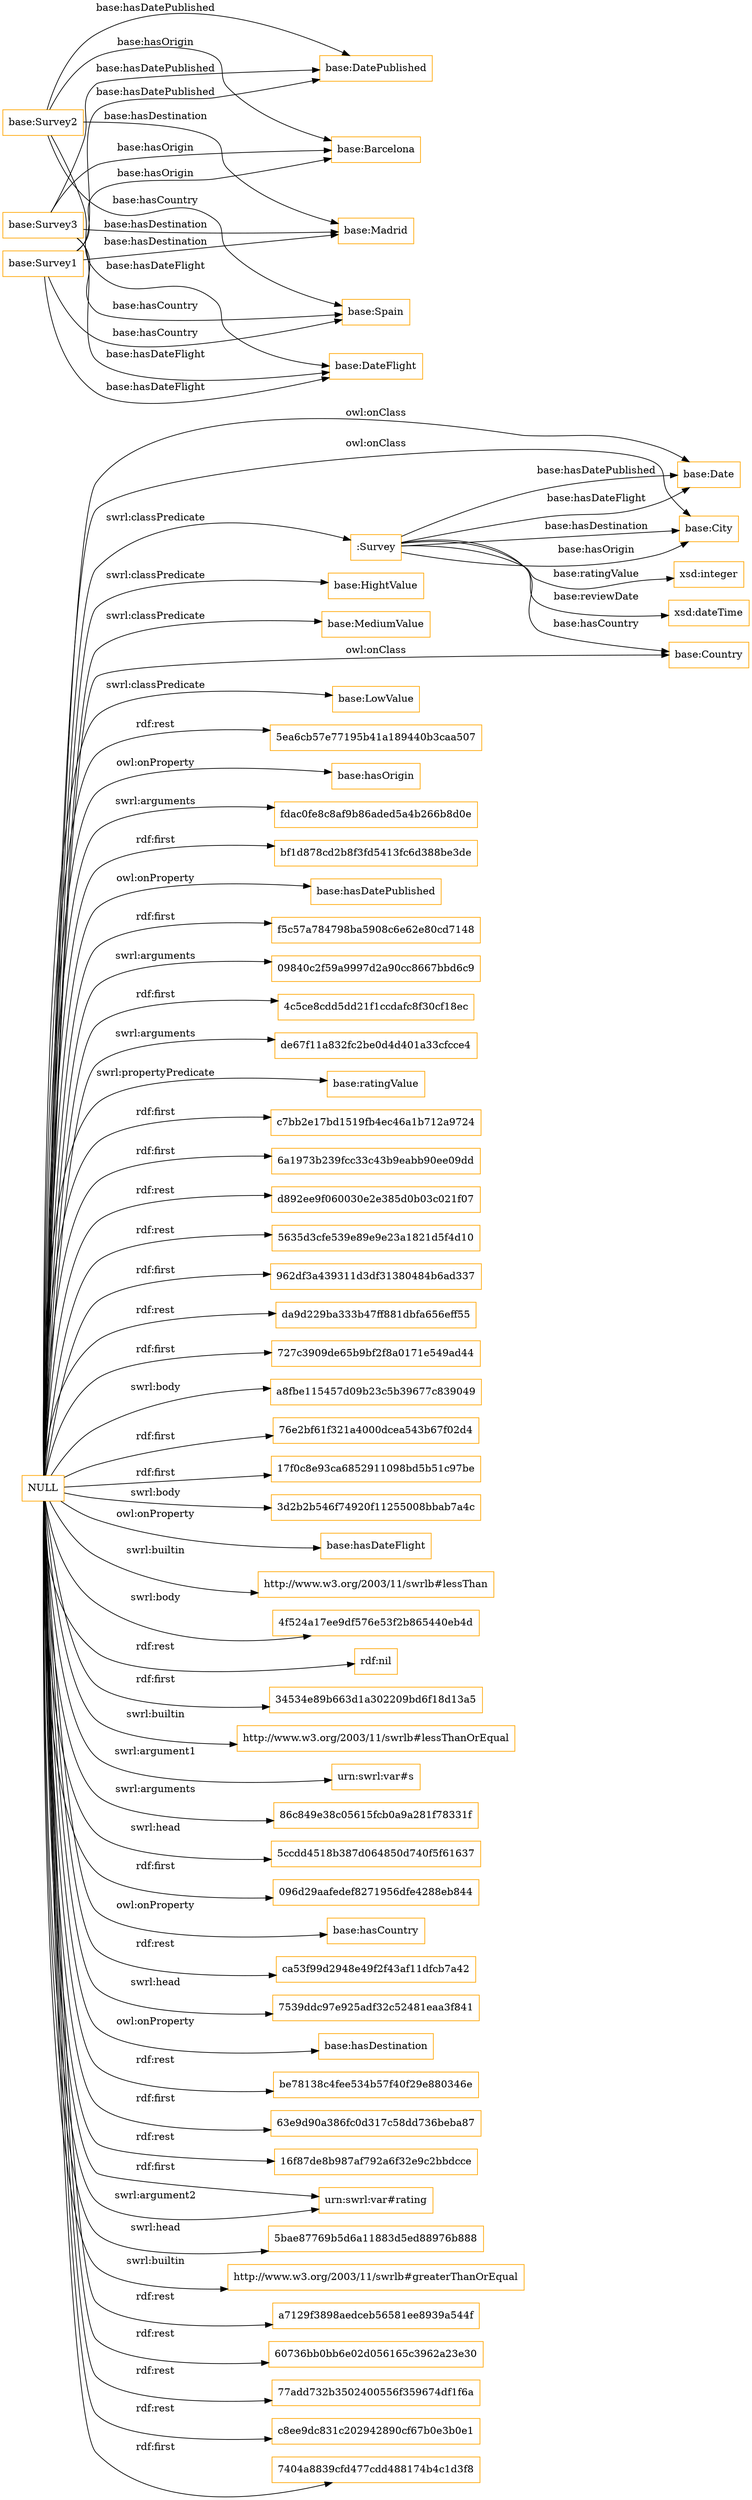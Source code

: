 digraph ar2dtool_diagram { 
rankdir=LR;
size="1501"
node [shape = rectangle, color="orange"]; "base:City" ":Survey" "base:HightValue" "base:Country" "base:MediumValue" "base:Date" "base:LowValue" ; /*classes style*/
	"base:Survey2" -> "base:DatePublished" [ label = "base:hasDatePublished" ];
	"base:Survey2" -> "base:Spain" [ label = "base:hasCountry" ];
	"base:Survey2" -> "base:Barcelona" [ label = "base:hasOrigin" ];
	"base:Survey2" -> "base:DateFlight" [ label = "base:hasDateFlight" ];
	"base:Survey2" -> "base:Madrid" [ label = "base:hasDestination" ];
	"base:Survey3" -> "base:DateFlight" [ label = "base:hasDateFlight" ];
	"base:Survey3" -> "base:Madrid" [ label = "base:hasDestination" ];
	"base:Survey3" -> "base:Barcelona" [ label = "base:hasOrigin" ];
	"base:Survey3" -> "base:DatePublished" [ label = "base:hasDatePublished" ];
	"base:Survey3" -> "base:Spain" [ label = "base:hasCountry" ];
	"NULL" -> "5ea6cb57e77195b41a189440b3caa507" [ label = "rdf:rest" ];
	"NULL" -> "base:hasOrigin" [ label = "owl:onProperty" ];
	"NULL" -> "fdac0fe8c8af9b86aded5a4b266b8d0e" [ label = "swrl:arguments" ];
	"NULL" -> "bf1d878cd2b8f3fd5413fc6d388be3de" [ label = "rdf:first" ];
	"NULL" -> "base:hasDatePublished" [ label = "owl:onProperty" ];
	"NULL" -> "f5c57a784798ba5908c6e62e80cd7148" [ label = "rdf:first" ];
	"NULL" -> "09840c2f59a9997d2a90cc8667bbd6c9" [ label = "swrl:arguments" ];
	"NULL" -> "4c5ce8cdd5dd21f1ccdafc8f30cf18ec" [ label = "rdf:first" ];
	"NULL" -> "de67f11a832fc2be0d4d401a33cfcce4" [ label = "swrl:arguments" ];
	"NULL" -> "base:ratingValue" [ label = "swrl:propertyPredicate" ];
	"NULL" -> "c7bb2e17bd1519fb4ec46a1b712a9724" [ label = "rdf:first" ];
	"NULL" -> "6a1973b239fcc33c43b9eabb90ee09dd" [ label = "rdf:first" ];
	"NULL" -> "d892ee9f060030e2e385d0b03c021f07" [ label = "rdf:rest" ];
	"NULL" -> "5635d3cfe539e89e9e23a1821d5f4d10" [ label = "rdf:rest" ];
	"NULL" -> "base:HightValue" [ label = "swrl:classPredicate" ];
	"NULL" -> "962df3a439311d3df31380484b6ad337" [ label = "rdf:first" ];
	"NULL" -> "da9d229ba333b47ff881dbfa656eff55" [ label = "rdf:rest" ];
	"NULL" -> "727c3909de65b9bf2f8a0171e549ad44" [ label = "rdf:first" ];
	"NULL" -> "a8fbe115457d09b23c5b39677c839049" [ label = "swrl:body" ];
	"NULL" -> "76e2bf61f321a4000dcea543b67f02d4" [ label = "rdf:first" ];
	"NULL" -> "base:Country" [ label = "owl:onClass" ];
	"NULL" -> "base:City" [ label = "owl:onClass" ];
	"NULL" -> "17f0c8e93ca6852911098bd5b51c97be" [ label = "rdf:first" ];
	"NULL" -> "3d2b2b546f74920f11255008bbab7a4c" [ label = "swrl:body" ];
	"NULL" -> "base:hasDateFlight" [ label = "owl:onProperty" ];
	"NULL" -> "base:Date" [ label = "owl:onClass" ];
	"NULL" -> "http://www.w3.org/2003/11/swrlb#lessThan" [ label = "swrl:builtin" ];
	"NULL" -> "4f524a17ee9df576e53f2b865440eb4d" [ label = "swrl:body" ];
	"NULL" -> "rdf:nil" [ label = "rdf:rest" ];
	"NULL" -> "34534e89b663d1a302209bd6f18d13a5" [ label = "rdf:first" ];
	"NULL" -> "http://www.w3.org/2003/11/swrlb#lessThanOrEqual" [ label = "swrl:builtin" ];
	"NULL" -> "urn:swrl:var#s" [ label = "swrl:argument1" ];
	"NULL" -> "86c849e38c05615fcb0a9a281f78331f" [ label = "swrl:arguments" ];
	"NULL" -> "5ccdd4518b387d064850d740f5f61637" [ label = "swrl:head" ];
	"NULL" -> "096d29aafedef8271956dfe4288eb844" [ label = "rdf:first" ];
	"NULL" -> "base:hasCountry" [ label = "owl:onProperty" ];
	"NULL" -> "ca53f99d2948e49f2f43af11dfcb7a42" [ label = "rdf:rest" ];
	"NULL" -> "7539ddc97e925adf32c52481eaa3f841" [ label = "swrl:head" ];
	"NULL" -> "base:hasDestination" [ label = "owl:onProperty" ];
	"NULL" -> "be78138c4fee534b57f40f29e880346e" [ label = "rdf:rest" ];
	"NULL" -> "base:LowValue" [ label = "swrl:classPredicate" ];
	"NULL" -> "63e9d90a386fc0d317c58dd736beba87" [ label = "rdf:first" ];
	"NULL" -> ":Survey" [ label = "swrl:classPredicate" ];
	"NULL" -> "16f87de8b987af792a6f32e9c2bbdcce" [ label = "rdf:rest" ];
	"NULL" -> "urn:swrl:var#rating" [ label = "rdf:first" ];
	"NULL" -> "5bae87769b5d6a11883d5ed88976b888" [ label = "swrl:head" ];
	"NULL" -> "http://www.w3.org/2003/11/swrlb#greaterThanOrEqual" [ label = "swrl:builtin" ];
	"NULL" -> "urn:swrl:var#rating" [ label = "swrl:argument2" ];
	"NULL" -> "a7129f3898aedceb56581ee8939a544f" [ label = "rdf:rest" ];
	"NULL" -> "60736bb0bb6e02d056165c3962a23e30" [ label = "rdf:rest" ];
	"NULL" -> "77add732b3502400556f359674df1f6a" [ label = "rdf:rest" ];
	"NULL" -> "c8ee9dc831c202942890cf67b0e3b0e1" [ label = "rdf:rest" ];
	"NULL" -> "7404a8839cfd477cdd488174b4c1d3f8" [ label = "rdf:first" ];
	"NULL" -> "base:MediumValue" [ label = "swrl:classPredicate" ];
	"base:Survey1" -> "base:Madrid" [ label = "base:hasDestination" ];
	"base:Survey1" -> "base:DatePublished" [ label = "base:hasDatePublished" ];
	"base:Survey1" -> "base:Spain" [ label = "base:hasCountry" ];
	"base:Survey1" -> "base:Barcelona" [ label = "base:hasOrigin" ];
	"base:Survey1" -> "base:DateFlight" [ label = "base:hasDateFlight" ];
	":Survey" -> "base:City" [ label = "base:hasOrigin" ];
	":Survey" -> "base:Date" [ label = "base:hasDatePublished" ];
	":Survey" -> "base:City" [ label = "base:hasDestination" ];
	":Survey" -> "xsd:integer" [ label = "base:ratingValue" ];
	":Survey" -> "base:Date" [ label = "base:hasDateFlight" ];
	":Survey" -> "xsd:dateTime" [ label = "base:reviewDate" ];
	":Survey" -> "base:Country" [ label = "base:hasCountry" ];

}
